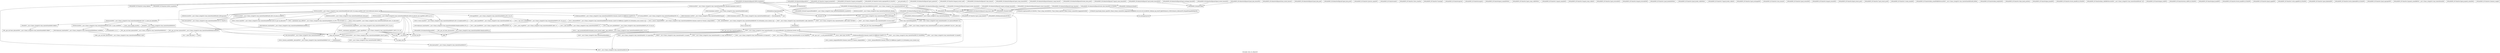 digraph "Call graph: atom_vec_ellipsoid.ll" {
	label="Call graph: atom_vec_ellipsoid.ll";

	Node0x565237c0c610 [shape=record,label="{_ZN9LAMMPS_NS16AtomVecEllipsoidC2EPNS_6LAMMPSE}"];
	Node0x565237c0c610 -> Node0x565237b69c60;
	Node0x565237c0c610 -> Node0x565237bc8ba0;
	Node0x565237c0c610 -> Node0x565237bc1270;
	Node0x565237c0c610 -> Node0x565237afae20;
	Node0x565237c0c610 -> Node0x565237c07680;
	Node0x565237c0c610 -> Node0x565237afe130;
	Node0x565237c0c610 -> Node0x565237bd4c70;
	Node0x565237c0c610 -> Node0x565237b69d70;
	Node0x565237b45650 [shape=record,label="{_ZN9LAMMPS_NS7AtomVec13unpack_borderEiiPd}"];
	Node0x565237b4b2a0 [shape=record,label="{_ZN9LAMMPS_NS7AtomVec15unpack_exchangeEPd}"];
	Node0x565237b19f30 [shape=record,label="{_ZN9LAMMPS_NS16AtomVecEllipsoid15data_atom_bonusEiRKSt6vectorINSt7__cxx1112basic_stringIcSt11char_traitsIcESaIcEEESaIS7_EE}"];
	Node0x565237b19f30 -> Node0x565237bc8ba0;
	Node0x565237b19f30 -> Node0x565237bc1270;
	Node0x565237b19f30 -> Node0x565237b1b4e0;
	Node0x565237b19f30 -> Node0x565237c344d0;
	Node0x565237b19f30 -> Node0x565237b02e10;
	Node0x565237b19f30 -> Node0x565237c07680;
	Node0x565237b19f30 -> Node0x565237afe130;
	Node0x565237b19f30 -> Node0x565237c34450;
	Node0x565237b19f30 -> Node0x565237af4090;
	Node0x565237b9cc60 [shape=record,label="{_ZN9LAMMPS_NS7AtomVec14write_improperEP8_IO_FILEiPPii}"];
	Node0x565237b69c60 [shape=record,label="{_ZN9LAMMPS_NS7AtomVecC2EPNS_6LAMMPSE}"];
	Node0x565237bc8ba0 [shape=record,label="{_ZNSaIcEC1Ev}"];
	Node0x565237bc1270 [shape=record,label="{_ZNSt7__cxx1112basic_stringIcSt11char_traitsIcESaIcEEC2IS3_EEPKcRKS3_}"];
	Node0x565237bc1270 -> Node0x565237af1370;
	Node0x565237bc1270 -> Node0x565237af13e0;
	Node0x565237bc1270 -> Node0x565237af0ba0;
	Node0x565237bc1270 -> Node0x565237af1600;
	Node0x565237bc1270 -> Node0x565237af5060;
	Node0x565237af19f0 [shape=record,label="{__gxx_personality_v0}"];
	Node0x565237b69d70 [shape=record,label="{_ZNSt6vectorINSt7__cxx1112basic_stringIcSt11char_traitsIcESaIcEEESaIS5_EEaSESt16initializer_listIS5_E}"];
	Node0x565237b69d70 -> Node0x565237af2070;
	Node0x565237b69d70 -> Node0x565237aefef0;
	Node0x565237b69d70 -> Node0x565237af50e0;
	Node0x565237c07680 [shape=record,label="{_ZNSt7__cxx1112basic_stringIcSt11char_traitsIcESaIcEED1Ev}"];
	Node0x565237af50e0 [shape=record,label="{_ZNSt6vectorINSt7__cxx1112basic_stringIcSt11char_traitsIcESaIcEEESaIS5_EE13_M_assign_auxIPKS5_EEvT_SB_St20forward_iterator_tag}"];
	Node0x565237af50e0 -> Node0x565237bd34a0;
	Node0x565237af50e0 -> Node0x565237bd38b0;
	Node0x565237af50e0 -> Node0x565237bd4d40;
	Node0x565237af50e0 -> Node0x565237bd50d0;
	Node0x565237af50e0 -> Node0x565237bd52e0;
	Node0x565237af50e0 -> Node0x565237c34960;
	Node0x565237af50e0 -> Node0x565237bd5940;
	Node0x565237af50e0 -> Node0x565237bd5b80;
	Node0x565237af50e0 -> Node0x565237bd62c0;
	Node0x565237af50e0 -> Node0x565237c347e0;
	Node0x565237af50e0 -> Node0x565237c34860;
	Node0x565237af50e0 -> Node0x565237c348e0;
	Node0x565237afe130 [shape=record,label="{_ZNSaIcED1Ev}"];
	Node0x565237bd4c70 [shape=record,label="{_ZN9LAMMPS_NS7AtomVec12setup_fieldsEv}"];
	Node0x565237afae20 [shape=record,label="{_ZN9LAMMPS_NS7AtomVecD2Ev}"];
	Node0x565237afaac0 [shape=record,label="{_ZN9LAMMPS_NS16AtomVecEllipsoidD2Ev}"];
	Node0x565237afaac0 -> Node0x565237afd820;
	Node0x565237afaac0 -> Node0x565237afae20;
	Node0x565237afaac0 -> Node0x565237b7a2c0;
	Node0x565237afd820 [shape=record,label="{_ZN9LAMMPS_NS6Memory5sfreeEPv}"];
	Node0x565237b7a2c0 [shape=record,label="{__clang_call_terminate}"];
	Node0x565237b7a2c0 -> Node0x565237b69ce0;
	Node0x565237b7a2c0 -> Node0x565237b2f790;
	Node0x565237b69ce0 [shape=record,label="{__cxa_begin_catch}"];
	Node0x565237b2f790 [shape=record,label="{_ZSt9terminatev}"];
	Node0x565237af4240 [shape=record,label="{_ZN9LAMMPS_NS16AtomVecEllipsoidD0Ev}"];
	Node0x565237af4240 -> Node0x565237af4f70;
	Node0x565237af4f70 [shape=record,label="{_ZdlPv}"];
	Node0x565237af5150 [shape=record,label="{_ZN9LAMMPS_NS16AtomVecEllipsoid13grow_pointersEv}"];
	Node0x565237af4090 [shape=record,label="{_ZN9LAMMPS_NS16AtomVecEllipsoid10grow_bonusEv}"];
	Node0x565237af4090 -> Node0x565237af24b0;
	Node0x565237af4090 -> Node0x565237bc8ba0;
	Node0x565237af4090 -> Node0x565237bc1270;
	Node0x565237af4090 -> Node0x565237b8f100;
	Node0x565237af4090 -> Node0x565237afe130;
	Node0x565237af4090 -> Node0x565237b02e10;
	Node0x565237af4090 -> Node0x565237c07680;
	Node0x565237af24b0 [shape=record,label="{_ZN9LAMMPS_NS7AtomVec15grow_nmax_bonusEi}"];
	Node0x565237b02e10 [shape=record,label="{_ZN9LAMMPS_NS5Error3oneERKNSt7__cxx1112basic_stringIcSt11char_traitsIcESaIcEEEiS8_}"];
	Node0x565237b8f100 [shape=record,label="{_ZN9LAMMPS_NS6Memory8sreallocEPvlPKc}"];
	Node0x565237bc6680 [shape=record,label="{_ZN9LAMMPS_NS16AtomVecEllipsoid10copy_bonusEiii}"];
	Node0x565237bc6680 -> Node0x565237b07ff0;
	Node0x565237b07ff0 [shape=record,label="{_ZN9LAMMPS_NS16AtomVecEllipsoid14copy_bonus_allEii}"];
	Node0x565237b07ff0 -> Node0x565237b0b4e0;
	Node0x565237b5acf0 [shape=record,label="{_ZN9LAMMPS_NS7AtomVec19unpack_restart_initEi}"];
	Node0x565237b0b4e0 [shape=record,label="{llvm.memcpy.p0.p0.i64}"];
	Node0x565237b0cb40 [shape=record,label="{_ZN9LAMMPS_NS16AtomVecEllipsoid11clear_bonusEv}"];
	Node0x565237b0dea0 [shape=record,label="{_ZN9LAMMPS_NS16AtomVecEllipsoid15pack_comm_bonusEiPiPd}"];
	Node0x565237b1b4e0 [shape=record,label="{_ZN9MathExtra10qnormalizeEPd}"];
	Node0x565237b1b4e0 -> Node0x565237b1bf10;
	Node0x565237b1b4e0 -> Node0x565237b1e1f0;
	Node0x565237b1e570 [shape=record,label="{_ZN9LAMMPS_NS16AtomVecEllipsoid18memory_usage_bonusEv}"];
	Node0x565237b1f890 [shape=record,label="{_ZN9LAMMPS_NS16AtomVecEllipsoid16create_atom_postEi}"];
	Node0x565237b20850 [shape=record,label="{_ZN9LAMMPS_NS16AtomVecEllipsoid14data_atom_postEi}"];
	Node0x565237b20850 -> Node0x565237bc8ba0;
	Node0x565237b20850 -> Node0x565237bc1270;
	Node0x565237b20850 -> Node0x565237afe130;
	Node0x565237b20850 -> Node0x565237c07680;
	Node0x565237b20850 -> Node0x565237b02e10;
	Node0x565237b0ebf0 [shape=record,label="{_ZN9LAMMPS_NS16AtomVecEllipsoid17unpack_comm_bonusEiiPd}"];
	Node0x565237b0f680 [shape=record,label="{_ZN9LAMMPS_NS16AtomVecEllipsoid17pack_border_bonusEiPiPd}"];
	Node0x565237b0f680 -> Node0x565237b10c60;
	Node0x565237b10c60 [shape=record,label="{_ZN9LAMMPS_NS4ubufC2ERKi}"];
	Node0x565237b11d70 [shape=record,label="{_ZN9LAMMPS_NS16AtomVecEllipsoid19unpack_border_bonusEiiPd}"];
	Node0x565237b11d70 -> Node0x565237b12930;
	Node0x565237b11d70 -> Node0x565237af4090;
	Node0x565237b12930 [shape=record,label="{_ZN9LAMMPS_NS4ubufC2ERKd}"];
	Node0x565237b13700 [shape=record,label="{_ZN9LAMMPS_NS16AtomVecEllipsoid19pack_exchange_bonusEiPd}"];
	Node0x565237b13700 -> Node0x565237b10c60;
	Node0x565237b15350 [shape=record,label="{_ZN9LAMMPS_NS16AtomVecEllipsoid21unpack_exchange_bonusEiPd}"];
	Node0x565237b15350 -> Node0x565237b12930;
	Node0x565237b15350 -> Node0x565237af4090;
	Node0x565237b16920 [shape=record,label="{_ZN9LAMMPS_NS16AtomVecEllipsoid18size_restart_bonusEv}"];
	Node0x565237b186c0 [shape=record,label="{_ZN9LAMMPS_NS16AtomVecEllipsoid18pack_restart_bonusEiPd}"];
	Node0x565237b186c0 -> Node0x565237b10c60;
	Node0x565237b19500 [shape=record,label="{_ZN9LAMMPS_NS16AtomVecEllipsoid20unpack_restart_bonusEiPd}"];
	Node0x565237b19500 -> Node0x565237b12930;
	Node0x565237b19500 -> Node0x565237af4090;
	Node0x565237c344d0 [shape=record,label="{_ZN9LAMMPS_NS5utils7numericEPKciRKNSt7__cxx1112basic_stringIcSt11char_traitsIcESaIcEEEbPNS_6LAMMPSE}"];
	Node0x565237c34450 [shape=record,label="{_ZNKSt6vectorINSt7__cxx1112basic_stringIcSt11char_traitsIcESaIcEEESaIS5_EEixEm}"];
	Node0x565237b20bd0 [shape=record,label="{_ZN9LAMMPS_NS16AtomVecEllipsoid13pack_data_preEi}"];
	Node0x565237b21110 [shape=record,label="{_ZN9LAMMPS_NS16AtomVecEllipsoid14pack_data_postEi}"];
	Node0x565237b21650 [shape=record,label="{_ZN9LAMMPS_NS16AtomVecEllipsoid15pack_data_bonusEPdi}"];
	Node0x565237b21650 -> Node0x565237b10c60;
	Node0x565237b229a0 [shape=record,label="{_ZN9LAMMPS_NS16AtomVecEllipsoid16write_data_bonusEP8_IO_FILEiPdi}"];
	Node0x565237b229a0 -> Node0x565237af0ba0;
	Node0x565237b229a0 -> Node0x565237b12930;
	Node0x565237b229a0 -> Node0x565237b24060;
	Node0x565237b229a0 -> Node0x565237b0b4e0;
	Node0x565237b229a0 -> Node0x565237b245a0;
	Node0x565237b25c60 [shape=record,label="{_ZN9LAMMPS_NS16AtomVecEllipsoid9set_shapeEiddd}"];
	Node0x565237b25c60 -> Node0x565237af4090;
	Node0x565237b25c60 -> Node0x565237b07ff0;
	Node0x565237b245a0 [shape=record,label="{_ZN3fmt6v9_lmp6vprintEP8_IO_FILENS0_17basic_string_viewIcEENS0_17basic_format_argsINS0_20basic_format_contextINS0_8appenderEcEEEE}"];
	Node0x565237b27b00 [shape=record,label="{_ZN9LAMMPS_NS7AtomVec12process_argsEiPPc}"];
	Node0x565237b27e00 [shape=record,label="{_ZN9LAMMPS_NS7AtomVec4initEv}"];
	Node0x565237b2b770 [shape=record,label="{_ZN9LAMMPS_NS7AtomVec11force_clearEim}"];
	Node0x565237b40640 [shape=record,label="{_ZN9LAMMPS_NS7AtomVec7roundupEl}"];
	Node0x565237b362f0 [shape=record,label="{_ZN9LAMMPS_NS7AtomVec4growEi}"];
	Node0x565237b382a0 [shape=record,label="{_ZN9LAMMPS_NS7AtomVec4copyEiii}"];
	Node0x565237b3a620 [shape=record,label="{_ZN9LAMMPS_NS7AtomVec9pack_commEiPiPdiS1_}"];
	Node0x565237b3d0e0 [shape=record,label="{_ZN9LAMMPS_NS7AtomVec13pack_comm_velEiPiPdiS1_}"];
	Node0x565237b3e790 [shape=record,label="{_ZN9LAMMPS_NS7AtomVec11unpack_commEiiPd}"];
	Node0x565237b41900 [shape=record,label="{_ZN9LAMMPS_NS7AtomVec15unpack_comm_velEiiPd}"];
	Node0x565237b426c0 [shape=record,label="{_ZN9LAMMPS_NS7AtomVec12pack_reverseEiiPd}"];
	Node0x565237b0e440 [shape=record,label="{_ZN9LAMMPS_NS7AtomVec14unpack_reverseEiPiPd}"];
	Node0x565237b443b0 [shape=record,label="{_ZN9LAMMPS_NS7AtomVec11pack_borderEiPiPdiS1_}"];
	Node0x565237b44a70 [shape=record,label="{_ZN9LAMMPS_NS7AtomVec15pack_border_velEiPiPdiS1_}"];
	Node0x565237b48510 [shape=record,label="{_ZN9LAMMPS_NS7AtomVec17unpack_border_velEiiPd}"];
	Node0x565237b49a20 [shape=record,label="{_ZN9LAMMPS_NS7AtomVec13pack_exchangeEiPd}"];
	Node0x565237b4f2b0 [shape=record,label="{_ZN9LAMMPS_NS7AtomVec12size_restartEv}"];
	Node0x565237b50c00 [shape=record,label="{_ZN9LAMMPS_NS7AtomVec12pack_restartEiPd}"];
	Node0x565237b57980 [shape=record,label="{_ZN9LAMMPS_NS7AtomVec14unpack_restartEPd}"];
	Node0x565237b57570 [shape=record,label="{_ZN9LAMMPS_NS7AtomVec16pack_restart_preEi}"];
	Node0x565237b58080 [shape=record,label="{_ZN9LAMMPS_NS7AtomVec17pack_restart_postEi}"];
	Node0x565237c36dc0 [shape=record,label="{_ZNSt20__uninitialized_copyILb0EE13__uninit_copyIPKNSt7__cxx1112basic_stringIcSt11char_traitsIcESaIcEEEPS7_EET0_T_SC_SB_}"];
	Node0x565237c36dc0 -> Node0x565237c36e40;
	Node0x565237c36dc0 -> Node0x565237b69ce0;
	Node0x565237c36dc0 -> Node0x565237bdf470;
	Node0x565237c36dc0 -> Node0x565237c37760;
	Node0x565237c36dc0 -> Node0x565237c377e0;
	Node0x565237c36dc0 -> Node0x565237bdec50;
	Node0x565237c36dc0 -> Node0x565237b7a2c0;
	Node0x565237b5d190 [shape=record,label="{_ZN9LAMMPS_NS7AtomVec11create_atomEiPd}"];
	Node0x565237afba70 [shape=record,label="{_ZN9LAMMPS_NS7AtomVec9data_atomEPdiRKSt6vectorINSt7__cxx1112basic_stringIcSt11char_traitsIcESaIcEEESaIS8_EERS8_}"];
	Node0x565237b68df0 [shape=record,label="{_ZN9LAMMPS_NS7AtomVec9data_bodyEiiiPiPd}"];
	Node0x565237b6a7d0 [shape=record,label="{_ZN9LAMMPS_NS7AtomVec15data_bonds_postEiiiii}"];
	Node0x565237b70b60 [shape=record,label="{_ZN9LAMMPS_NS7AtomVec9pack_dataEPPd}"];
	Node0x565237b74000 [shape=record,label="{_ZN9LAMMPS_NS7AtomVec10write_dataEP8_IO_FILEiPPd}"];
	Node0x565237b7a3a0 [shape=record,label="{_ZN9LAMMPS_NS7AtomVec8data_velEiRKSt6vectorINSt7__cxx1112basic_stringIcSt11char_traitsIcESaIcEEESaIS7_EE}"];
	Node0x565237b82e40 [shape=record,label="{_ZN9LAMMPS_NS7AtomVec8pack_velEPPd}"];
	Node0x565237b8aa80 [shape=record,label="{_ZN9LAMMPS_NS7AtomVec9write_velEP8_IO_FILEiPPd}"];
	Node0x565237b91870 [shape=record,label="{_ZN9LAMMPS_NS7AtomVec9pack_bondEPPi}"];
	Node0x565237b931b0 [shape=record,label="{_ZN9LAMMPS_NS7AtomVec10write_bondEP8_IO_FILEiPPii}"];
	Node0x565237b95720 [shape=record,label="{_ZN9LAMMPS_NS7AtomVec10pack_angleEPPi}"];
	Node0x565237b963b0 [shape=record,label="{_ZN9LAMMPS_NS7AtomVec11write_angleEP8_IO_FILEiPPii}"];
	Node0x565237b98100 [shape=record,label="{_ZN9LAMMPS_NS7AtomVec13pack_dihedralEPPi}"];
	Node0x565237b991d0 [shape=record,label="{_ZN9LAMMPS_NS7AtomVec14write_dihedralEP8_IO_FILEiPPii}"];
	Node0x565237b9c100 [shape=record,label="{_ZN9LAMMPS_NS7AtomVec13pack_improperEPPi}"];
	Node0x565237baec70 [shape=record,label="{_ZN9LAMMPS_NS7AtomVec13property_atomERKNSt7__cxx1112basic_stringIcSt11char_traitsIcESaIcEEE}"];
	Node0x565237bb0970 [shape=record,label="{_ZN9LAMMPS_NS7AtomVec18pack_property_atomEiPdii}"];
	Node0x565237bb17f0 [shape=record,label="{_ZN9LAMMPS_NS7AtomVec12memory_usageEv}"];
	Node0x565237b1e1f0 [shape=record,label="{sqrt}"];
	Node0x565237b1bf10 [shape=record,label="{llvm.fmuladd.f64}"];
	Node0x565237af1370 [shape=record,label="{_ZNSt7__cxx1112basic_stringIcSt11char_traitsIcESaIcEE13_M_local_dataEv}"];
	Node0x565237af13e0 [shape=record,label="{_ZNSt7__cxx1112basic_stringIcSt11char_traitsIcESaIcEE12_Alloc_hiderC1EPcRKS3_}"];
	Node0x565237af1600 [shape=record,label="{_ZNSt7__cxx1112basic_stringIcSt11char_traitsIcESaIcEE12_M_constructIPKcEEvT_S8_}"];
	Node0x565237af1600 -> Node0x565237afe7f0;
	Node0x565237af0ba0 [shape=record,label="{_ZNSt11char_traitsIcE6lengthEPKc}"];
	Node0x565237af0ba0 -> Node0x565237bc6da0;
	Node0x565237af0ba0 -> Node0x565237bca990;
	Node0x565237af5060 [shape=record,label="{_ZNSt7__cxx1112basic_stringIcSt11char_traitsIcESaIcEE12_Alloc_hiderD2Ev}"];
	Node0x565237af5060 -> Node0x565237bd0040;
	Node0x565237afe7f0 [shape=record,label="{_ZNSt7__cxx1112basic_stringIcSt11char_traitsIcESaIcEE16_M_construct_auxIPKcEEvT_S8_St12__false_type}"];
	Node0x565237afe7f0 -> Node0x565237bd0b70;
	Node0x565237bd0b70 [shape=record,label="{_ZNSt7__cxx1112basic_stringIcSt11char_traitsIcESaIcEE12_M_constructIPKcEEvT_S8_St20forward_iterator_tag}"];
	Node0x565237bd0b70 -> Node0x565237bd1350;
	Node0x565237bd0b70 -> Node0x565237bd1880;
	Node0x565237bd0b70 -> Node0x565237afb630;
	Node0x565237bd0b70 -> Node0x565237bd2080;
	Node0x565237bd0b70 -> Node0x565237afc5f0;
	Node0x565237bd0b70 -> Node0x565237c37560;
	Node0x565237bd0b70 -> Node0x565237c375e0;
	Node0x565237bd0b70 -> Node0x565237c37660;
	Node0x565237bd0b70 -> Node0x565237b69ce0;
	Node0x565237bd0b70 -> Node0x565237c376e0;
	Node0x565237bd0b70 -> Node0x565237c37760;
	Node0x565237bd0b70 -> Node0x565237c377e0;
	Node0x565237bd0b70 -> Node0x565237c37860;
	Node0x565237bd0b70 -> Node0x565237b7a2c0;
	Node0x565237bd1350 [shape=record,label="{_ZN9__gnu_cxx17__is_null_pointerIKcEEbPT_}"];
	Node0x565237bd1880 [shape=record,label="{_ZSt19__throw_logic_errorPKc}"];
	Node0x565237afb630 [shape=record,label="{_ZSt8distanceIPKcENSt15iterator_traitsIT_E15difference_typeES3_S3_}"];
	Node0x565237afb630 -> Node0x565237c378e0;
	Node0x565237afb630 -> Node0x565237c37990;
	Node0x565237afc5f0 [shape=record,label="{_ZNSt7__cxx1112basic_stringIcSt11char_traitsIcESaIcEE7_M_dataEPc}"];
	Node0x565237bd2080 [shape=record,label="{_ZNSt7__cxx1112basic_stringIcSt11char_traitsIcESaIcEE9_M_createERmm}"];
	Node0x565237c37560 [shape=record,label="{_ZNSt7__cxx1112basic_stringIcSt11char_traitsIcESaIcEE11_M_capacityEm}"];
	Node0x565237c37660 [shape=record,label="{_ZNSt7__cxx1112basic_stringIcSt11char_traitsIcESaIcEE13_S_copy_charsEPcPKcS7_}"];
	Node0x565237c375e0 [shape=record,label="{_ZNKSt7__cxx1112basic_stringIcSt11char_traitsIcESaIcEE7_M_dataEv}"];
	Node0x565237c376e0 [shape=record,label="{_ZNSt7__cxx1112basic_stringIcSt11char_traitsIcESaIcEE10_M_disposeEv}"];
	Node0x565237c37760 [shape=record,label="{__cxa_rethrow}"];
	Node0x565237c377e0 [shape=record,label="{__cxa_end_catch}"];
	Node0x565237c37860 [shape=record,label="{_ZNSt7__cxx1112basic_stringIcSt11char_traitsIcESaIcEE13_M_set_lengthEm}"];
	Node0x565237c37990 [shape=record,label="{_ZSt10__distanceIPKcENSt15iterator_traitsIT_E15difference_typeES3_S3_St26random_access_iterator_tag}"];
	Node0x565237c378e0 [shape=record,label="{_ZSt19__iterator_categoryIPKcENSt15iterator_traitsIT_E17iterator_categoryERKS3_}"];
	Node0x565237bc6da0 [shape=record,label="{_ZN9__gnu_cxx11char_traitsIcE6lengthEPKc}"];
	Node0x565237bc6da0 -> Node0x565237c37b90;
	Node0x565237bca990 [shape=record,label="{strlen}"];
	Node0x565237c37b90 [shape=record,label="{_ZN9__gnu_cxx11char_traitsIcE2eqERKcS3_}"];
	Node0x565237bd0040 [shape=record,label="{_ZNSaIcED2Ev}"];
	Node0x565237af2070 [shape=record,label="{_ZNKSt16initializer_listINSt7__cxx1112basic_stringIcSt11char_traitsIcESaIcEEEE5beginEv}"];
	Node0x565237aefef0 [shape=record,label="{_ZNKSt16initializer_listINSt7__cxx1112basic_stringIcSt11char_traitsIcESaIcEEEE3endEv}"];
	Node0x565237aefef0 -> Node0x565237af2070;
	Node0x565237aefef0 -> Node0x565237b3f2d0;
	Node0x565237bd34a0 [shape=record,label="{_ZSt8distanceIPKNSt7__cxx1112basic_stringIcSt11char_traitsIcESaIcEEEENSt15iterator_traitsIT_E15difference_typeES9_S9_}"];
	Node0x565237bd34a0 -> Node0x565237bd9240;
	Node0x565237bd34a0 -> Node0x565237b41cf0;
	Node0x565237bd38b0 [shape=record,label="{_ZNKSt6vectorINSt7__cxx1112basic_stringIcSt11char_traitsIcESaIcEEESaIS5_EE8capacityEv}"];
	Node0x565237bd9240 [shape=record,label="{_ZSt19__iterator_categoryIPKNSt7__cxx1112basic_stringIcSt11char_traitsIcESaIcEEEENSt15iterator_traitsIT_E17iterator_categoryERKS9_}"];
	Node0x565237bd50d0 [shape=record,label="{_ZNSt6vectorINSt7__cxx1112basic_stringIcSt11char_traitsIcESaIcEEESaIS5_EE17_S_check_init_lenEmRKS6_}"];
	Node0x565237bd50d0 -> Node0x565237bda050;
	Node0x565237bd50d0 -> Node0x565237bdb680;
	Node0x565237bd50d0 -> Node0x565237bdc240;
	Node0x565237bd50d0 -> Node0x565237bdcb80;
	Node0x565237bd4d40 [shape=record,label="{_ZNSt12_Vector_baseINSt7__cxx1112basic_stringIcSt11char_traitsIcESaIcEEESaIS5_EE19_M_get_Tp_allocatorEv}"];
	Node0x565237bd52e0 [shape=record,label="{_ZNSt6vectorINSt7__cxx1112basic_stringIcSt11char_traitsIcESaIcEEESaIS5_EE20_M_allocate_and_copyIPKS5_EEPS5_mT_SC_}"];
	Node0x565237bd52e0 -> Node0x565237bde2d0;
	Node0x565237bd52e0 -> Node0x565237bd4d40;
	Node0x565237bd52e0 -> Node0x565237c34960;
	Node0x565237bd52e0 -> Node0x565237b69ce0;
	Node0x565237bd52e0 -> Node0x565237bd5b80;
	Node0x565237bd52e0 -> Node0x565237c37760;
	Node0x565237bd52e0 -> Node0x565237c377e0;
	Node0x565237bd52e0 -> Node0x565237bdec50;
	Node0x565237bd52e0 -> Node0x565237b7a2c0;
	Node0x565237bd5940 [shape=record,label="{_ZSt8_DestroyIPNSt7__cxx1112basic_stringIcSt11char_traitsIcESaIcEEES5_EvT_S7_RSaIT0_E}"];
	Node0x565237bd5940 -> Node0x565237bdf470;
	Node0x565237bd5b80 [shape=record,label="{_ZNSt12_Vector_baseINSt7__cxx1112basic_stringIcSt11char_traitsIcESaIcEEESaIS5_EE13_M_deallocateEPS5_m}"];
	Node0x565237bd5b80 -> Node0x565237bdca70;
	Node0x565237bd62c0 [shape=record,label="{_ZNKSt6vectorINSt7__cxx1112basic_stringIcSt11char_traitsIcESaIcEEESaIS5_EE4sizeEv}"];
	Node0x565237c34860 [shape=record,label="{_ZNSt6vectorINSt7__cxx1112basic_stringIcSt11char_traitsIcESaIcEEESaIS5_EE15_M_erase_at_endEPS5_}"];
	Node0x565237c34860 -> Node0x565237bd4d40;
	Node0x565237c34860 -> Node0x565237bd5940;
	Node0x565237c34860 -> Node0x565237b7a2c0;
	Node0x565237c347e0 [shape=record,label="{_ZSt4copyIPKNSt7__cxx1112basic_stringIcSt11char_traitsIcESaIcEEEPS5_ET0_T_SA_S9_}"];
	Node0x565237c347e0 -> Node0x565237bde5a0;
	Node0x565237c347e0 -> Node0x565237be2680;
	Node0x565237c348e0 [shape=record,label="{_ZSt7advanceIPKNSt7__cxx1112basic_stringIcSt11char_traitsIcESaIcEEEmEvRT_T0_}"];
	Node0x565237c348e0 -> Node0x565237bd9240;
	Node0x565237c348e0 -> Node0x565237c34fa0;
	Node0x565237c34960 [shape=record,label="{_ZSt22__uninitialized_copy_aIPKNSt7__cxx1112basic_stringIcSt11char_traitsIcESaIcEEEPS5_S5_ET0_T_SA_S9_RSaIT1_E}"];
	Node0x565237c34960 -> Node0x565237be3dd0;
	Node0x565237b41cf0 [shape=record,label="{_ZSt10__distanceIPKNSt7__cxx1112basic_stringIcSt11char_traitsIcESaIcEEEENSt15iterator_traitsIT_E15difference_typeES9_S9_St26random_access_iterator_tag}"];
	Node0x565237bdb680 [shape=record,label="{_ZNSt6vectorINSt7__cxx1112basic_stringIcSt11char_traitsIcESaIcEEESaIS5_EE11_S_max_sizeERKS6_}"];
	Node0x565237bdb680 -> Node0x565237be4660;
	Node0x565237bdb680 -> Node0x565237be5370;
	Node0x565237bdb680 -> Node0x565237b7a2c0;
	Node0x565237bda050 [shape=record,label="{_ZNSaINSt7__cxx1112basic_stringIcSt11char_traitsIcESaIcEEEEC2ERKS5_}"];
	Node0x565237bda050 -> Node0x565237c360b0;
	Node0x565237bdc240 [shape=record,label="{_ZNSaINSt7__cxx1112basic_stringIcSt11char_traitsIcESaIcEEEED2Ev}"];
	Node0x565237bdc240 -> Node0x565237c36130;
	Node0x565237bdcb80 [shape=record,label="{_ZSt20__throw_length_errorPKc}"];
	Node0x565237be4660 [shape=record,label="{_ZNSt16allocator_traitsISaINSt7__cxx1112basic_stringIcSt11char_traitsIcESaIcEEEEE8max_sizeERKS6_}"];
	Node0x565237be4660 -> Node0x565237c36210;
	Node0x565237be5370 [shape=record,label="{_ZSt3minImERKT_S2_S2_}"];
	Node0x565237c36210 [shape=record,label="{_ZNK9__gnu_cxx13new_allocatorINSt7__cxx1112basic_stringIcSt11char_traitsIcESaIcEEEE8max_sizeEv}"];
	Node0x565237c360b0 [shape=record,label="{_ZN9__gnu_cxx13new_allocatorINSt7__cxx1112basic_stringIcSt11char_traitsIcESaIcEEEEC2ERKS7_}"];
	Node0x565237c36130 [shape=record,label="{_ZN9__gnu_cxx13new_allocatorINSt7__cxx1112basic_stringIcSt11char_traitsIcESaIcEEEED2Ev}"];
	Node0x565237bde2d0 [shape=record,label="{_ZNSt12_Vector_baseINSt7__cxx1112basic_stringIcSt11char_traitsIcESaIcEEESaIS5_EE11_M_allocateEm}"];
	Node0x565237bde2d0 -> Node0x565237c362c0;
	Node0x565237bdec50 [shape=record,label="{llvm.trap}"];
	Node0x565237c362c0 [shape=record,label="{_ZNSt16allocator_traitsISaINSt7__cxx1112basic_stringIcSt11char_traitsIcESaIcEEEEE8allocateERS6_m}"];
	Node0x565237c362c0 -> Node0x565237c363a0;
	Node0x565237c363a0 [shape=record,label="{_ZN9__gnu_cxx13new_allocatorINSt7__cxx1112basic_stringIcSt11char_traitsIcESaIcEEEE8allocateEmPKv}"];
	Node0x565237c363a0 -> Node0x565237c36210;
	Node0x565237c363a0 -> Node0x565237c36480;
	Node0x565237c363a0 -> Node0x565237c36500;
	Node0x565237c36480 [shape=record,label="{_ZSt17__throw_bad_allocv}"];
	Node0x565237c36500 [shape=record,label="{_Znwm}"];
	Node0x565237bdf470 [shape=record,label="{_ZSt8_DestroyIPNSt7__cxx1112basic_stringIcSt11char_traitsIcESaIcEEEEvT_S7_}"];
	Node0x565237bdf470 -> Node0x565237c36660;
	Node0x565237c36660 [shape=record,label="{_ZNSt12_Destroy_auxILb0EE9__destroyIPNSt7__cxx1112basic_stringIcSt11char_traitsIcESaIcEEEEEvT_S9_}"];
	Node0x565237c36660 -> Node0x565237c36710;
	Node0x565237c36710 [shape=record,label="{_ZSt8_DestroyINSt7__cxx1112basic_stringIcSt11char_traitsIcESaIcEEEEvPT_}"];
	Node0x565237c36710 -> Node0x565237c07680;
	Node0x565237bdca70 [shape=record,label="{_ZNSt16allocator_traitsISaINSt7__cxx1112basic_stringIcSt11char_traitsIcESaIcEEEEE10deallocateERS6_PS5_m}"];
	Node0x565237bdca70 -> Node0x565237c367f0;
	Node0x565237c367f0 [shape=record,label="{_ZN9__gnu_cxx13new_allocatorINSt7__cxx1112basic_stringIcSt11char_traitsIcESaIcEEEE10deallocateEPS6_m}"];
	Node0x565237c367f0 -> Node0x565237af4f70;
	Node0x565237be2680 [shape=record,label="{_ZSt14__copy_move_a2ILb0EPKNSt7__cxx1112basic_stringIcSt11char_traitsIcESaIcEEEPS5_ET1_T0_SA_S9_}"];
	Node0x565237be2680 -> Node0x565237c368d0;
	Node0x565237be2680 -> Node0x565237c36b30;
	Node0x565237be2680 -> Node0x565237c36980;
	Node0x565237be2680 -> Node0x565237c36ab0;
	Node0x565237bde5a0 [shape=record,label="{_ZSt12__miter_baseIPKNSt7__cxx1112basic_stringIcSt11char_traitsIcESaIcEEEET_S8_}"];
	Node0x565237c36b30 [shape=record,label="{_ZSt12__niter_wrapIPNSt7__cxx1112basic_stringIcSt11char_traitsIcESaIcEEEET_RKS7_S7_}"];
	Node0x565237c36ab0 [shape=record,label="{_ZSt13__copy_move_aILb0EPKNSt7__cxx1112basic_stringIcSt11char_traitsIcESaIcEEEPS5_ET1_T0_SA_S9_}"];
	Node0x565237c36ab0 -> Node0x565237c36bb0;
	Node0x565237c368d0 [shape=record,label="{_ZSt12__niter_baseIPKNSt7__cxx1112basic_stringIcSt11char_traitsIcESaIcEEEET_S8_}"];
	Node0x565237c36980 [shape=record,label="{_ZSt12__niter_baseIPNSt7__cxx1112basic_stringIcSt11char_traitsIcESaIcEEEET_S7_}"];
	Node0x565237c36bb0 [shape=record,label="{_ZNSt11__copy_moveILb0ELb0ESt26random_access_iterator_tagE8__copy_mIPKNSt7__cxx1112basic_stringIcSt11char_traitsIcESaIcEEEPS8_EET0_T_SD_SC_}"];
	Node0x565237c36bb0 -> Node0x565237c36c30;
	Node0x565237c36c30 [shape=record,label="{_ZNSt7__cxx1112basic_stringIcSt11char_traitsIcESaIcEEaSERKS4_}"];
	Node0x565237c34fa0 [shape=record,label="{_ZSt9__advanceIPKNSt7__cxx1112basic_stringIcSt11char_traitsIcESaIcEEElEvRT_T0_St26random_access_iterator_tag}"];
	Node0x565237c34fa0 -> Node0x565237c36d10;
	Node0x565237c36d10 [shape=record,label="{llvm.is.constant.i64}"];
	Node0x565237be3dd0 [shape=record,label="{_ZSt18uninitialized_copyIPKNSt7__cxx1112basic_stringIcSt11char_traitsIcESaIcEEEPS5_ET0_T_SA_S9_}"];
	Node0x565237be3dd0 -> Node0x565237c36dc0;
	Node0x565237c36e40 [shape=record,label="{_ZSt10_ConstructINSt7__cxx1112basic_stringIcSt11char_traitsIcESaIcEEEJRKS5_EEvPT_DpOT0_}"];
	Node0x565237c36e40 -> Node0x565237c370a0;
	Node0x565237c370a0 [shape=record,label="{_ZNSt7__cxx1112basic_stringIcSt11char_traitsIcESaIcEEC1ERKS4_}"];
	Node0x565237b3f2d0 [shape=record,label="{_ZNKSt16initializer_listINSt7__cxx1112basic_stringIcSt11char_traitsIcESaIcEEEE4sizeEv}"];
	Node0x565237b24060 [shape=record,label="{_ZN3fmt6v9_lmp16make_format_argsINS0_20basic_format_contextINS0_8appenderEcEEJRlRdS6_S6_S6_S6_S6_S6_EEENS0_16format_arg_storeIT_JDpNSt9remove_cvINSt16remove_referenceIT0_E4typeEE4typeEEEEDpOSB_}"];
	Node0x565237b24060 -> Node0x565237b0b4e0;
}
